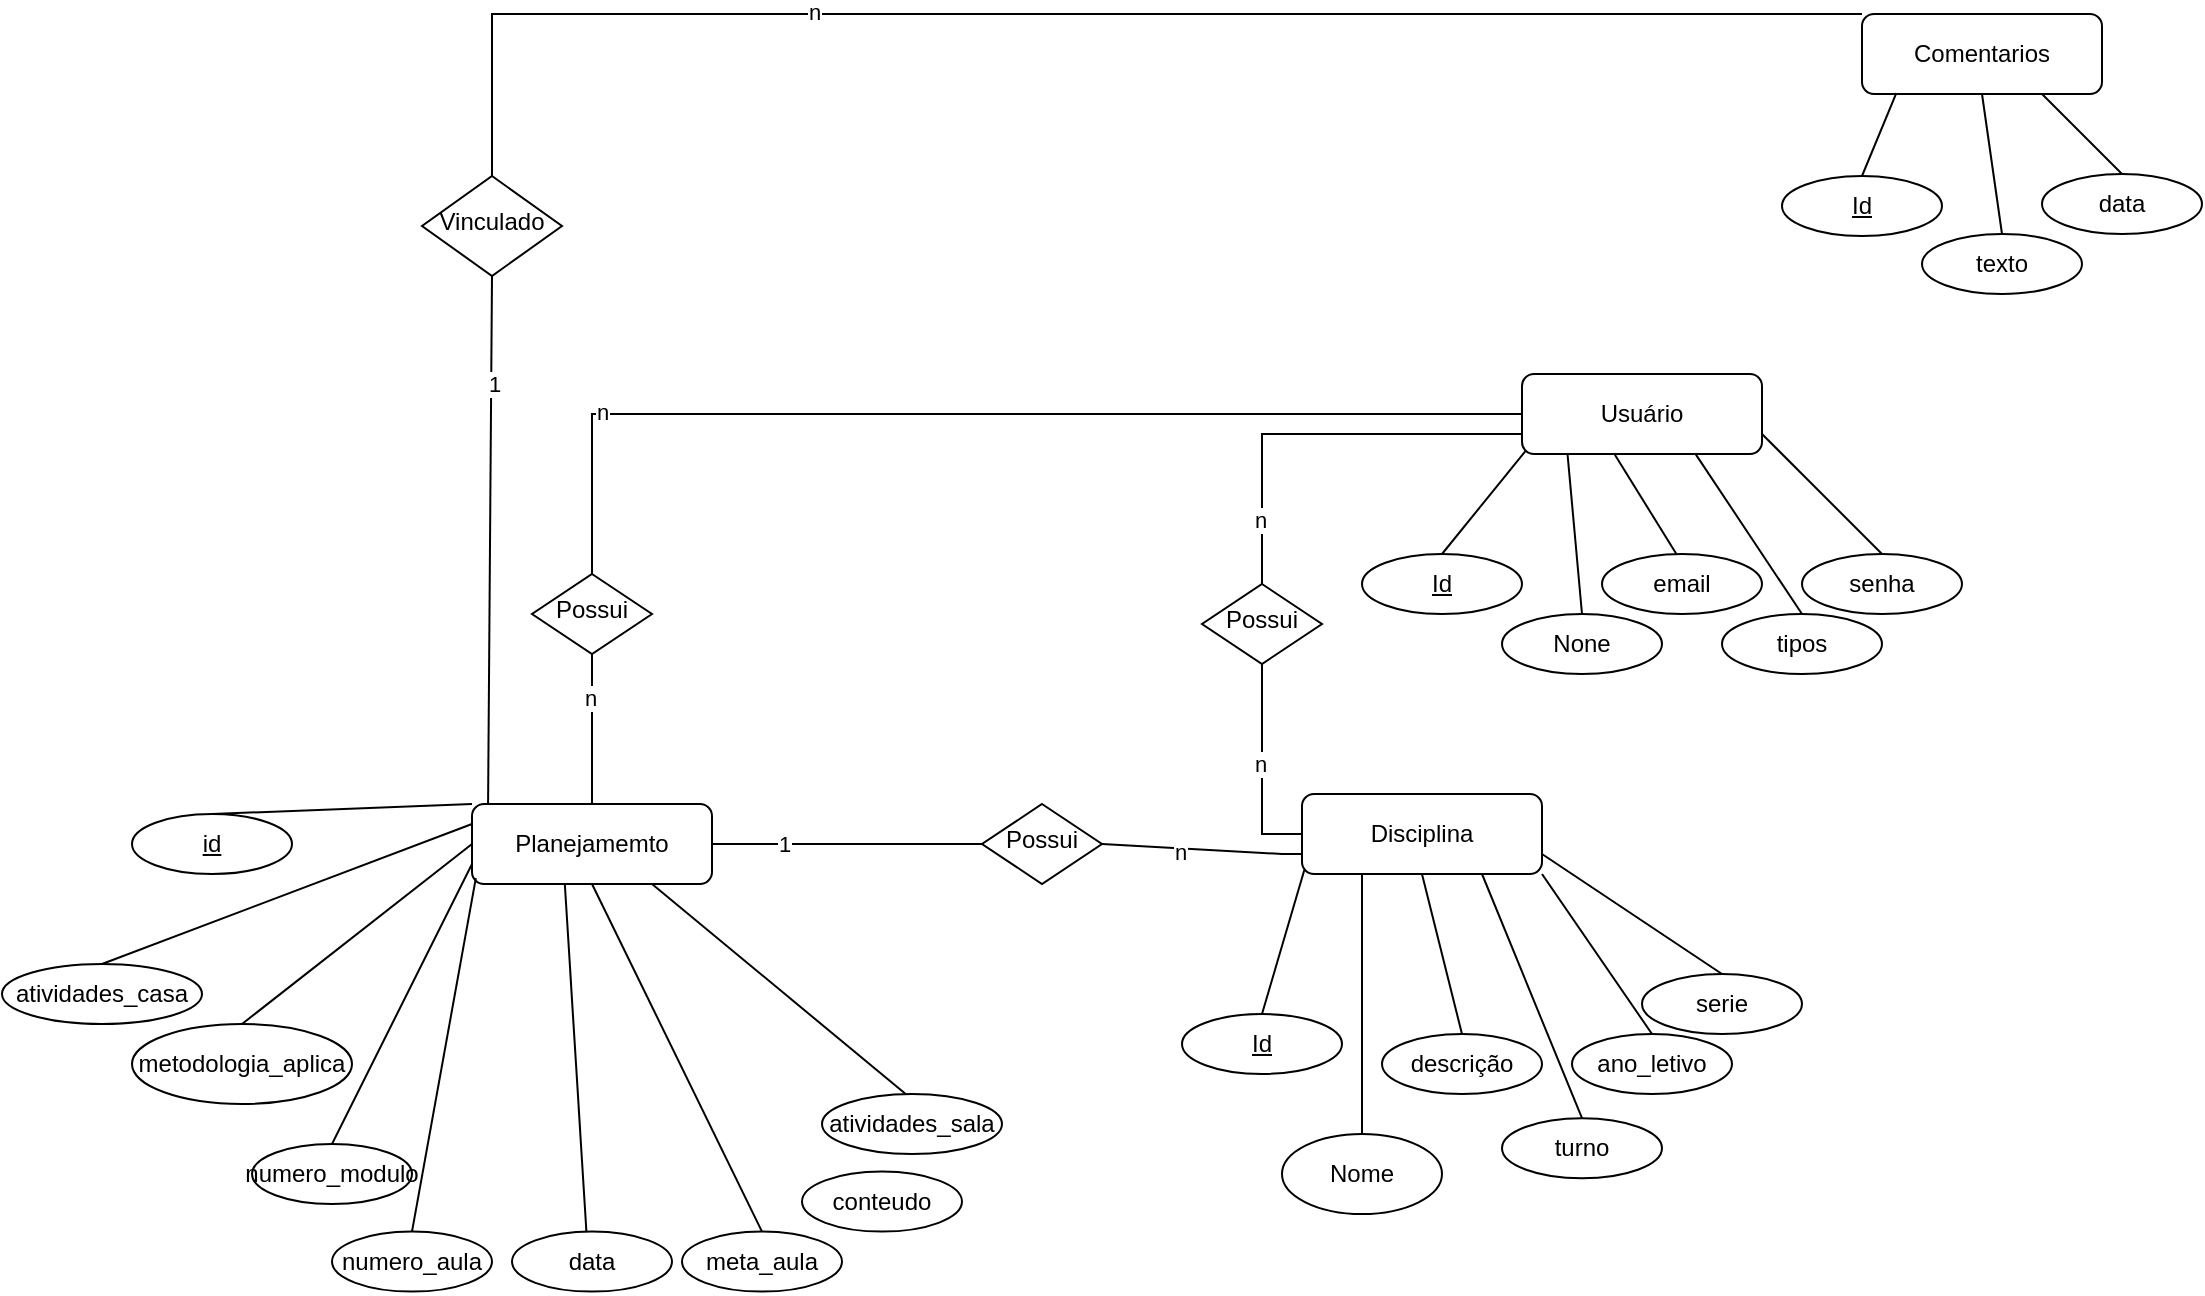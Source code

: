 <mxfile>
    <diagram id="kkRUQEbnQZdCeKc999OY" name="Page-1">
        <mxGraphModel dx="1577" dy="1575" grid="1" gridSize="10" guides="1" tooltips="1" connect="1" arrows="1" fold="1" page="1" pageScale="1" pageWidth="850" pageHeight="1100" math="0" shadow="0">
            <root>
                <mxCell id="0"/>
                <mxCell id="1" parent="0"/>
                <mxCell id="2" value="Disciplina" style="rounded=1;whiteSpace=wrap;html=1;fontSize=12;glass=0;strokeWidth=1;shadow=0;" parent="1" vertex="1">
                    <mxGeometry x="80" y="70" width="120" height="40" as="geometry"/>
                </mxCell>
                <mxCell id="3" value="Usuário" style="rounded=1;whiteSpace=wrap;html=1;fontSize=12;glass=0;strokeWidth=1;shadow=0;" parent="1" vertex="1">
                    <mxGeometry x="190" y="-140" width="120" height="40" as="geometry"/>
                </mxCell>
                <mxCell id="5" value="&lt;u&gt;Id&lt;/u&gt;" style="ellipse;whiteSpace=wrap;html=1;" parent="1" vertex="1">
                    <mxGeometry x="110" y="-50" width="80" height="30" as="geometry"/>
                </mxCell>
                <mxCell id="6" value="None" style="ellipse;whiteSpace=wrap;html=1;" parent="1" vertex="1">
                    <mxGeometry x="180" y="-20" width="80" height="30" as="geometry"/>
                </mxCell>
                <mxCell id="7" value="email" style="ellipse;whiteSpace=wrap;html=1;" parent="1" vertex="1">
                    <mxGeometry x="230" y="-50" width="80" height="30" as="geometry"/>
                </mxCell>
                <mxCell id="8" value="tipos" style="ellipse;whiteSpace=wrap;html=1;" parent="1" vertex="1">
                    <mxGeometry x="290" y="-20" width="80" height="30" as="geometry"/>
                </mxCell>
                <mxCell id="9" value="" style="endArrow=none;html=1;rounded=0;exitX=0.5;exitY=0;exitDx=0;exitDy=0;entryX=0.016;entryY=0.958;entryDx=0;entryDy=0;entryPerimeter=0;" parent="1" source="5" target="3" edge="1">
                    <mxGeometry width="50" height="50" relative="1" as="geometry">
                        <mxPoint x="480" y="320" as="sourcePoint"/>
                        <mxPoint x="530" y="270" as="targetPoint"/>
                    </mxGeometry>
                </mxCell>
                <mxCell id="10" value="" style="endArrow=none;html=1;rounded=0;exitX=0.5;exitY=0;exitDx=0;exitDy=0;entryX=0.19;entryY=1.01;entryDx=0;entryDy=0;entryPerimeter=0;" parent="1" source="6" target="3" edge="1">
                    <mxGeometry width="50" height="50" relative="1" as="geometry">
                        <mxPoint x="310" y="260" as="sourcePoint"/>
                        <mxPoint x="320" y="240" as="targetPoint"/>
                    </mxGeometry>
                </mxCell>
                <mxCell id="11" value="" style="endArrow=none;html=1;rounded=0;exitX=0.465;exitY=0;exitDx=0;exitDy=0;entryX=0.387;entryY=1.01;entryDx=0;entryDy=0;entryPerimeter=0;exitPerimeter=0;" parent="1" source="7" target="3" edge="1">
                    <mxGeometry width="50" height="50" relative="1" as="geometry">
                        <mxPoint x="370" y="290" as="sourcePoint"/>
                        <mxPoint x="343" y="240" as="targetPoint"/>
                    </mxGeometry>
                </mxCell>
                <mxCell id="12" value="" style="endArrow=none;html=1;rounded=0;exitX=0.5;exitY=0;exitDx=0;exitDy=0;entryX=0.722;entryY=0.995;entryDx=0;entryDy=0;entryPerimeter=0;" parent="1" source="8" target="3" edge="1">
                    <mxGeometry width="50" height="50" relative="1" as="geometry">
                        <mxPoint x="437" y="310" as="sourcePoint"/>
                        <mxPoint x="366" y="240" as="targetPoint"/>
                    </mxGeometry>
                </mxCell>
                <mxCell id="13" value="&lt;u style=&quot;&quot;&gt;Id&lt;/u&gt;" style="ellipse;whiteSpace=wrap;html=1;" parent="1" vertex="1">
                    <mxGeometry x="20" y="180" width="80" height="30" as="geometry"/>
                </mxCell>
                <mxCell id="14" value="" style="endArrow=none;html=1;rounded=0;exitX=0.5;exitY=0;exitDx=0;exitDy=0;entryX=0.01;entryY=0.947;entryDx=0;entryDy=0;entryPerimeter=0;" parent="1" source="13" target="2" edge="1">
                    <mxGeometry width="50" height="50" relative="1" as="geometry">
                        <mxPoint x="50" y="220" as="sourcePoint"/>
                        <mxPoint x="60" y="140" as="targetPoint"/>
                    </mxGeometry>
                </mxCell>
                <mxCell id="15" value="Nome" style="ellipse;whiteSpace=wrap;html=1;" parent="1" vertex="1">
                    <mxGeometry x="70" y="240" width="80" height="40" as="geometry"/>
                </mxCell>
                <mxCell id="16" value="" style="endArrow=none;html=1;rounded=0;exitX=0.5;exitY=0;exitDx=0;exitDy=0;entryX=0.25;entryY=1;entryDx=0;entryDy=0;" parent="1" source="15" target="2" edge="1">
                    <mxGeometry width="50" height="50" relative="1" as="geometry">
                        <mxPoint x="170" y="210" as="sourcePoint"/>
                        <mxPoint x="180" y="130" as="targetPoint"/>
                    </mxGeometry>
                </mxCell>
                <mxCell id="17" value="descrição" style="ellipse;whiteSpace=wrap;html=1;" parent="1" vertex="1">
                    <mxGeometry x="120" y="190" width="80" height="30" as="geometry"/>
                </mxCell>
                <mxCell id="18" value="" style="endArrow=none;html=1;rounded=0;exitX=0.5;exitY=0;exitDx=0;exitDy=0;entryX=0.5;entryY=1;entryDx=0;entryDy=0;" parent="1" source="17" target="2" edge="1">
                    <mxGeometry width="50" height="50" relative="1" as="geometry">
                        <mxPoint x="220" y="210" as="sourcePoint"/>
                        <mxPoint x="230" y="120" as="targetPoint"/>
                    </mxGeometry>
                </mxCell>
                <mxCell id="28" value="Possui" style="rhombus;whiteSpace=wrap;html=1;shadow=0;fontFamily=Helvetica;fontSize=12;align=center;strokeWidth=1;spacing=6;spacingTop=-4;" parent="1" vertex="1">
                    <mxGeometry x="30" y="-35" width="60" height="40" as="geometry"/>
                </mxCell>
                <mxCell id="29" value="Planejamemto" style="rounded=1;whiteSpace=wrap;html=1;fontSize=12;glass=0;strokeWidth=1;shadow=0;" parent="1" vertex="1">
                    <mxGeometry x="-335" y="75" width="120" height="40" as="geometry"/>
                </mxCell>
                <mxCell id="31" value="data" style="ellipse;whiteSpace=wrap;html=1;" parent="1" vertex="1">
                    <mxGeometry x="-315" y="288.8" width="80" height="30" as="geometry"/>
                </mxCell>
                <mxCell id="33" value="" style="endArrow=none;html=1;rounded=0;exitX=0.5;exitY=0;exitDx=0;exitDy=0;entryX=0;entryY=0;entryDx=0;entryDy=0;" parent="1" source="37" target="29" edge="1">
                    <mxGeometry width="50" height="50" relative="1" as="geometry">
                        <mxPoint x="-245" y="235" as="sourcePoint"/>
                        <mxPoint x="45" y="535" as="targetPoint"/>
                    </mxGeometry>
                </mxCell>
                <mxCell id="35" value="" style="endArrow=none;html=1;rounded=0;exitX=0.465;exitY=0;exitDx=0;exitDy=0;entryX=0.387;entryY=1.01;entryDx=0;entryDy=0;entryPerimeter=0;exitPerimeter=0;" parent="1" source="31" target="29" edge="1">
                    <mxGeometry width="50" height="50" relative="1" as="geometry">
                        <mxPoint x="-115" y="555" as="sourcePoint"/>
                        <mxPoint x="-142" y="505" as="targetPoint"/>
                    </mxGeometry>
                </mxCell>
                <mxCell id="37" value="&lt;u&gt;id&lt;/u&gt;" style="ellipse;whiteSpace=wrap;html=1;" parent="1" vertex="1">
                    <mxGeometry x="-505" y="80" width="80" height="30" as="geometry"/>
                </mxCell>
                <mxCell id="38" value="" style="endArrow=none;html=1;rounded=0;exitX=0.5;exitY=0;exitDx=0;exitDy=0;entryX=1;entryY=0.75;entryDx=0;entryDy=0;" parent="1" source="39" target="3" edge="1">
                    <mxGeometry width="50" height="50" relative="1" as="geometry">
                        <mxPoint x="580" y="-40" as="sourcePoint"/>
                        <mxPoint x="622" y="-82" as="targetPoint"/>
                    </mxGeometry>
                </mxCell>
                <mxCell id="39" value="senha" style="ellipse;whiteSpace=wrap;html=1;" parent="1" vertex="1">
                    <mxGeometry x="330" y="-50" width="80" height="30" as="geometry"/>
                </mxCell>
                <mxCell id="49" value="" style="endArrow=none;html=1;rounded=0;exitX=0.5;exitY=0;exitDx=0;exitDy=0;entryX=0;entryY=0.75;entryDx=0;entryDy=0;" parent="1" source="28" target="3" edge="1">
                    <mxGeometry width="50" height="50" relative="1" as="geometry">
                        <mxPoint x="170" y="-40" as="sourcePoint"/>
                        <mxPoint x="202" y="-92" as="targetPoint"/>
                        <Array as="points">
                            <mxPoint x="60" y="-110"/>
                        </Array>
                    </mxGeometry>
                </mxCell>
                <mxCell id="79" value="n" style="edgeLabel;html=1;align=center;verticalAlign=middle;resizable=0;points=[];" parent="49" vertex="1" connectable="0">
                    <mxGeometry x="-0.689" y="1" relative="1" as="geometry">
                        <mxPoint as="offset"/>
                    </mxGeometry>
                </mxCell>
                <mxCell id="50" value="" style="endArrow=none;html=1;rounded=0;exitX=0.5;exitY=1;exitDx=0;exitDy=0;entryX=0;entryY=0.5;entryDx=0;entryDy=0;" parent="1" source="28" target="2" edge="1">
                    <mxGeometry width="50" height="50" relative="1" as="geometry">
                        <mxPoint x="70" y="-25" as="sourcePoint"/>
                        <mxPoint x="200" y="-110" as="targetPoint"/>
                        <Array as="points">
                            <mxPoint x="60" y="90"/>
                        </Array>
                    </mxGeometry>
                </mxCell>
                <mxCell id="78" value="n" style="edgeLabel;html=1;align=center;verticalAlign=middle;resizable=0;points=[];" parent="50" vertex="1" connectable="0">
                    <mxGeometry x="-0.049" y="-1" relative="1" as="geometry">
                        <mxPoint as="offset"/>
                    </mxGeometry>
                </mxCell>
                <mxCell id="51" value="" style="endArrow=none;html=1;rounded=0;entryX=1;entryY=0.5;entryDx=0;entryDy=0;exitX=0;exitY=0.5;exitDx=0;exitDy=0;" parent="1" source="52" target="29" edge="1">
                    <mxGeometry width="50" height="50" relative="1" as="geometry">
                        <mxPoint x="-175" y="25" as="sourcePoint"/>
                        <mxPoint x="-5" y="95" as="targetPoint"/>
                        <Array as="points"/>
                    </mxGeometry>
                </mxCell>
                <mxCell id="81" value="1" style="edgeLabel;html=1;align=center;verticalAlign=middle;resizable=0;points=[];" parent="51" vertex="1" connectable="0">
                    <mxGeometry x="0.469" relative="1" as="geometry">
                        <mxPoint as="offset"/>
                    </mxGeometry>
                </mxCell>
                <mxCell id="52" value="Possui" style="rhombus;whiteSpace=wrap;html=1;shadow=0;fontFamily=Helvetica;fontSize=12;align=center;strokeWidth=1;spacing=6;spacingTop=-4;" parent="1" vertex="1">
                    <mxGeometry x="-80" y="75" width="60" height="40" as="geometry"/>
                </mxCell>
                <mxCell id="53" value="" style="endArrow=none;html=1;rounded=0;exitX=0;exitY=0.75;exitDx=0;exitDy=0;entryX=1;entryY=0.5;entryDx=0;entryDy=0;" parent="1" source="2" target="52" edge="1">
                    <mxGeometry width="50" height="50" relative="1" as="geometry">
                        <mxPoint x="70" y="15" as="sourcePoint"/>
                        <mxPoint x="90" y="100" as="targetPoint"/>
                        <Array as="points">
                            <mxPoint x="70" y="100"/>
                        </Array>
                    </mxGeometry>
                </mxCell>
                <mxCell id="80" value="n" style="edgeLabel;html=1;align=center;verticalAlign=middle;resizable=0;points=[];" parent="53" vertex="1" connectable="0">
                    <mxGeometry x="0.221" y="2" relative="1" as="geometry">
                        <mxPoint as="offset"/>
                    </mxGeometry>
                </mxCell>
                <mxCell id="57" value="Comentarios" style="rounded=1;whiteSpace=wrap;html=1;fontSize=12;glass=0;strokeWidth=1;shadow=0;" parent="1" vertex="1">
                    <mxGeometry x="360" y="-320" width="120" height="40" as="geometry"/>
                </mxCell>
                <mxCell id="58" value="&lt;u&gt;Id&lt;/u&gt;" style="ellipse;whiteSpace=wrap;html=1;" parent="1" vertex="1">
                    <mxGeometry x="320" y="-239" width="80" height="30" as="geometry"/>
                </mxCell>
                <mxCell id="59" value="" style="endArrow=none;html=1;rounded=0;exitX=0.5;exitY=0;exitDx=0;exitDy=0;entryX=0.143;entryY=0.988;entryDx=0;entryDy=0;entryPerimeter=0;" parent="1" source="58" target="57" edge="1">
                    <mxGeometry width="50" height="50" relative="1" as="geometry">
                        <mxPoint x="310" y="-159" as="sourcePoint"/>
                        <mxPoint x="411" y="-261" as="targetPoint"/>
                    </mxGeometry>
                </mxCell>
                <mxCell id="60" value="texto" style="ellipse;whiteSpace=wrap;html=1;" parent="1" vertex="1">
                    <mxGeometry x="390" y="-210" width="80" height="30" as="geometry"/>
                </mxCell>
                <mxCell id="61" value="" style="endArrow=none;html=1;rounded=0;exitX=0.5;exitY=0;exitDx=0;exitDy=0;entryX=0.5;entryY=1;entryDx=0;entryDy=0;" parent="1" source="60" target="57" edge="1">
                    <mxGeometry width="50" height="50" relative="1" as="geometry">
                        <mxPoint x="420" y="-159" as="sourcePoint"/>
                        <mxPoint x="521" y="-261" as="targetPoint"/>
                    </mxGeometry>
                </mxCell>
                <mxCell id="62" value="data" style="ellipse;whiteSpace=wrap;html=1;" parent="1" vertex="1">
                    <mxGeometry x="450" y="-240" width="80" height="30" as="geometry"/>
                </mxCell>
                <mxCell id="63" value="" style="endArrow=none;html=1;rounded=0;exitX=0.5;exitY=0;exitDx=0;exitDy=0;entryX=0.75;entryY=1;entryDx=0;entryDy=0;" parent="1" source="62" target="57" edge="1">
                    <mxGeometry width="50" height="50" relative="1" as="geometry">
                        <mxPoint x="520" y="-159" as="sourcePoint"/>
                        <mxPoint x="621" y="-261" as="targetPoint"/>
                    </mxGeometry>
                </mxCell>
                <mxCell id="65" value="Vinculado" style="rhombus;whiteSpace=wrap;html=1;shadow=0;fontFamily=Helvetica;fontSize=12;align=center;strokeWidth=1;spacing=6;spacingTop=-4;" parent="1" vertex="1">
                    <mxGeometry x="-360" y="-239" width="70" height="50" as="geometry"/>
                </mxCell>
                <mxCell id="66" value="" style="endArrow=none;html=1;rounded=0;exitX=0;exitY=0;exitDx=0;exitDy=0;entryX=0.5;entryY=0;entryDx=0;entryDy=0;" parent="1" source="57" target="65" edge="1">
                    <mxGeometry width="50" height="50" relative="1" as="geometry">
                        <mxPoint x="370" y="-290" as="sourcePoint"/>
                        <mxPoint x="350" y="-290" as="targetPoint"/>
                        <Array as="points">
                            <mxPoint x="-90" y="-320"/>
                            <mxPoint x="-325" y="-320"/>
                        </Array>
                    </mxGeometry>
                </mxCell>
                <mxCell id="113" value="n" style="edgeLabel;html=1;align=center;verticalAlign=middle;resizable=0;points=[];" vertex="1" connectable="0" parent="66">
                    <mxGeometry x="0.369" y="-1" relative="1" as="geometry">
                        <mxPoint as="offset"/>
                    </mxGeometry>
                </mxCell>
                <mxCell id="70" value="turno" style="ellipse;whiteSpace=wrap;html=1;" parent="1" vertex="1">
                    <mxGeometry x="180" y="232.12" width="80" height="30" as="geometry"/>
                </mxCell>
                <mxCell id="71" value="" style="endArrow=none;html=1;rounded=0;exitX=0.5;exitY=0;exitDx=0;exitDy=0;entryX=0.75;entryY=1;entryDx=0;entryDy=0;" parent="1" source="70" target="2" edge="1">
                    <mxGeometry width="50" height="50" relative="1" as="geometry">
                        <mxPoint x="285" y="312.12" as="sourcePoint"/>
                        <mxPoint x="316.2" y="200.0" as="targetPoint"/>
                    </mxGeometry>
                </mxCell>
                <mxCell id="72" value="ano_letivo" style="ellipse;whiteSpace=wrap;html=1;" parent="1" vertex="1">
                    <mxGeometry x="215" y="190" width="80" height="30" as="geometry"/>
                </mxCell>
                <mxCell id="73" value="" style="endArrow=none;html=1;rounded=0;exitX=0.5;exitY=0;exitDx=0;exitDy=0;entryX=1;entryY=1;entryDx=0;entryDy=0;" parent="1" source="72" target="2" edge="1">
                    <mxGeometry width="50" height="50" relative="1" as="geometry">
                        <mxPoint x="405" y="302.12" as="sourcePoint"/>
                        <mxPoint x="345" y="202.12" as="targetPoint"/>
                    </mxGeometry>
                </mxCell>
                <mxCell id="74" value="serie" style="ellipse;whiteSpace=wrap;html=1;" parent="1" vertex="1">
                    <mxGeometry x="250" y="160" width="80" height="30" as="geometry"/>
                </mxCell>
                <mxCell id="75" value="" style="endArrow=none;html=1;rounded=0;exitX=0.5;exitY=0;exitDx=0;exitDy=0;entryX=1;entryY=0.75;entryDx=0;entryDy=0;" parent="1" source="74" target="2" edge="1">
                    <mxGeometry width="50" height="50" relative="1" as="geometry">
                        <mxPoint x="455" y="302.12" as="sourcePoint"/>
                        <mxPoint x="400.56" y="203.12" as="targetPoint"/>
                    </mxGeometry>
                </mxCell>
                <mxCell id="82" value="Possui" style="rhombus;whiteSpace=wrap;html=1;shadow=0;fontFamily=Helvetica;fontSize=12;align=center;strokeWidth=1;spacing=6;spacingTop=-4;" parent="1" vertex="1">
                    <mxGeometry x="-305" y="-40" width="60" height="40" as="geometry"/>
                </mxCell>
                <mxCell id="83" value="" style="endArrow=none;html=1;rounded=0;exitX=0.5;exitY=1;exitDx=0;exitDy=0;entryX=0.5;entryY=0;entryDx=0;entryDy=0;" parent="1" target="29" edge="1">
                    <mxGeometry width="50" height="50" relative="1" as="geometry">
                        <mxPoint x="-275" as="sourcePoint"/>
                        <mxPoint x="105" y="-115" as="targetPoint"/>
                        <Array as="points"/>
                    </mxGeometry>
                </mxCell>
                <mxCell id="106" value="n" style="edgeLabel;html=1;align=center;verticalAlign=middle;resizable=0;points=[];" parent="83" vertex="1" connectable="0">
                    <mxGeometry x="-0.431" y="-1" relative="1" as="geometry">
                        <mxPoint as="offset"/>
                    </mxGeometry>
                </mxCell>
                <mxCell id="85" value="" style="endArrow=none;html=1;rounded=0;exitX=0.5;exitY=0;exitDx=0;exitDy=0;entryX=0;entryY=0.5;entryDx=0;entryDy=0;" parent="1" source="82" target="3" edge="1">
                    <mxGeometry width="50" height="50" relative="1" as="geometry">
                        <mxPoint x="70" y="-25" as="sourcePoint"/>
                        <mxPoint x="60" y="-120" as="targetPoint"/>
                        <Array as="points">
                            <mxPoint x="-275" y="-120"/>
                        </Array>
                    </mxGeometry>
                </mxCell>
                <mxCell id="86" value="n" style="edgeLabel;html=1;align=center;verticalAlign=middle;resizable=0;points=[];" parent="85" vertex="1" connectable="0">
                    <mxGeometry x="-0.689" y="1" relative="1" as="geometry">
                        <mxPoint as="offset"/>
                    </mxGeometry>
                </mxCell>
                <mxCell id="87" value="numero_aula" style="ellipse;whiteSpace=wrap;html=1;" parent="1" vertex="1">
                    <mxGeometry x="-405" y="288.8" width="80" height="30" as="geometry"/>
                </mxCell>
                <mxCell id="88" value="conteudo" style="ellipse;whiteSpace=wrap;html=1;" parent="1" vertex="1">
                    <mxGeometry x="-170" y="258.8" width="80" height="30" as="geometry"/>
                </mxCell>
                <mxCell id="89" value="meta_aula" style="ellipse;whiteSpace=wrap;html=1;" parent="1" vertex="1">
                    <mxGeometry x="-230" y="288.8" width="80" height="30" as="geometry"/>
                </mxCell>
                <mxCell id="90" value="" style="endArrow=none;html=1;rounded=0;exitX=0.5;exitY=0;exitDx=0;exitDy=0;entryX=0;entryY=0.75;entryDx=0;entryDy=0;" parent="1" source="94" target="29" edge="1">
                    <mxGeometry width="50" height="50" relative="1" as="geometry">
                        <mxPoint x="-275" y="348.8" as="sourcePoint"/>
                        <mxPoint x="-375" y="185" as="targetPoint"/>
                    </mxGeometry>
                </mxCell>
                <mxCell id="91" value="" style="endArrow=none;html=1;rounded=0;exitX=0.5;exitY=0;exitDx=0;exitDy=0;entryX=0.016;entryY=0.927;entryDx=0;entryDy=0;entryPerimeter=0;" parent="1" source="87" target="29" edge="1">
                    <mxGeometry width="50" height="50" relative="1" as="geometry">
                        <mxPoint x="-205" y="638.8" as="sourcePoint"/>
                        <mxPoint x="-342.2" y="229.2" as="targetPoint"/>
                    </mxGeometry>
                </mxCell>
                <mxCell id="93" value="" style="endArrow=none;html=1;rounded=0;exitX=0.5;exitY=0;exitDx=0;exitDy=0;entryX=0.5;entryY=1;entryDx=0;entryDy=0;" parent="1" source="89" target="29" edge="1">
                    <mxGeometry width="50" height="50" relative="1" as="geometry">
                        <mxPoint x="-78" y="688.8" as="sourcePoint"/>
                        <mxPoint x="-278.36" y="228.6" as="targetPoint"/>
                    </mxGeometry>
                </mxCell>
                <mxCell id="94" value="numero_modulo" style="ellipse;whiteSpace=wrap;html=1;" parent="1" vertex="1">
                    <mxGeometry x="-445" y="245" width="80" height="30" as="geometry"/>
                </mxCell>
                <mxCell id="95" value="atividades_casa" style="ellipse;whiteSpace=wrap;html=1;" parent="1" vertex="1">
                    <mxGeometry x="-570" y="155" width="100" height="30" as="geometry"/>
                </mxCell>
                <mxCell id="96" value="atividades_sala" style="ellipse;whiteSpace=wrap;html=1;" parent="1" vertex="1">
                    <mxGeometry x="-160" y="220" width="90" height="30" as="geometry"/>
                </mxCell>
                <mxCell id="98" value="" style="endArrow=none;html=1;rounded=0;exitX=0.5;exitY=0;exitDx=0;exitDy=0;entryX=0;entryY=0.5;entryDx=0;entryDy=0;" parent="1" source="102" target="29" edge="1">
                    <mxGeometry width="50" height="50" relative="1" as="geometry">
                        <mxPoint x="-465" y="245" as="sourcePoint"/>
                        <mxPoint x="-553.08" y="123.32" as="targetPoint"/>
                    </mxGeometry>
                </mxCell>
                <mxCell id="99" value="" style="endArrow=none;html=1;rounded=0;exitX=0.5;exitY=0;exitDx=0;exitDy=0;entryX=0;entryY=0.25;entryDx=0;entryDy=0;" parent="1" source="95" target="29" edge="1">
                    <mxGeometry width="50" height="50" relative="1" as="geometry">
                        <mxPoint x="-395" y="535" as="sourcePoint"/>
                        <mxPoint x="-532.2" y="125.4" as="targetPoint"/>
                    </mxGeometry>
                </mxCell>
                <mxCell id="100" value="" style="endArrow=none;html=1;rounded=0;exitX=0.465;exitY=0;exitDx=0;exitDy=0;exitPerimeter=0;entryX=0.75;entryY=1;entryDx=0;entryDy=0;" parent="1" source="96" target="29" edge="1">
                    <mxGeometry width="50" height="50" relative="1" as="geometry">
                        <mxPoint x="-335" y="565" as="sourcePoint"/>
                        <mxPoint x="-185" y="115" as="targetPoint"/>
                    </mxGeometry>
                </mxCell>
                <mxCell id="102" value="metodologia_aplica" style="ellipse;whiteSpace=wrap;html=1;" parent="1" vertex="1">
                    <mxGeometry x="-505" y="185" width="110" height="40" as="geometry"/>
                </mxCell>
                <mxCell id="105" value="" style="endArrow=none;html=1;exitX=0.5;exitY=1;exitDx=0;exitDy=0;entryX=0.067;entryY=-0.005;entryDx=0;entryDy=0;entryPerimeter=0;" parent="1" source="65" target="29" edge="1">
                    <mxGeometry width="50" height="50" relative="1" as="geometry">
                        <mxPoint x="80" y="-40" as="sourcePoint"/>
                        <mxPoint x="-330" y="80" as="targetPoint"/>
                    </mxGeometry>
                </mxCell>
                <mxCell id="110" value="1" style="edgeLabel;html=1;align=center;verticalAlign=middle;resizable=0;points=[];" parent="105" vertex="1" connectable="0">
                    <mxGeometry x="-0.591" y="1" relative="1" as="geometry">
                        <mxPoint as="offset"/>
                    </mxGeometry>
                </mxCell>
            </root>
        </mxGraphModel>
    </diagram>
</mxfile>